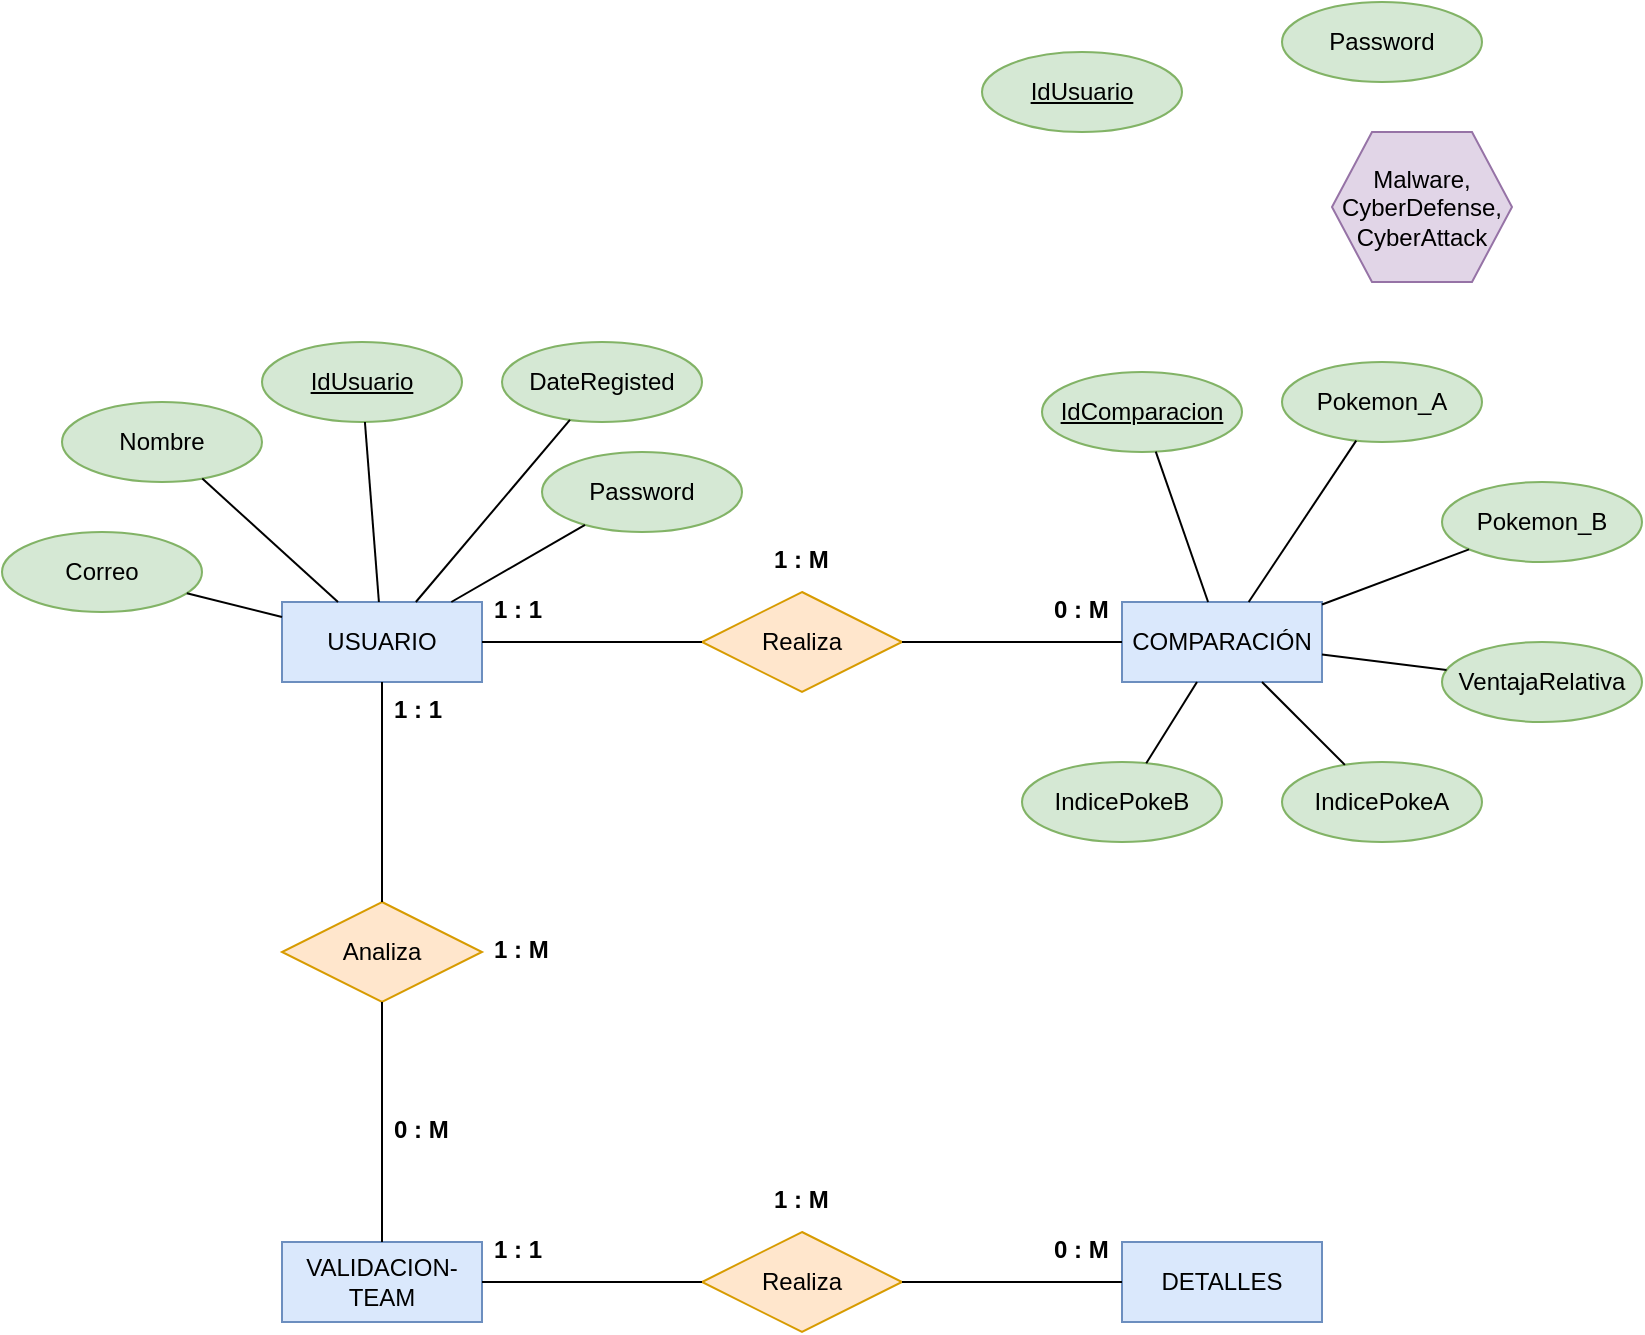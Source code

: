 <mxfile version="26.2.14">
  <diagram name="Página-1" id="OPH9KYn_CsXsczrEvYEz">
    <mxGraphModel dx="1426" dy="806" grid="1" gridSize="10" guides="1" tooltips="1" connect="1" arrows="1" fold="1" page="1" pageScale="1" pageWidth="827" pageHeight="1169" math="0" shadow="0">
      <root>
        <mxCell id="0" />
        <mxCell id="1" parent="0" />
        <mxCell id="shOIpUSCTICnsK9YS_UU-1" value="USUARIO" style="whiteSpace=wrap;html=1;align=center;fillColor=#dae8fc;strokeColor=#6c8ebf;" vertex="1" parent="1">
          <mxGeometry x="140" y="320" width="100" height="40" as="geometry" />
        </mxCell>
        <mxCell id="shOIpUSCTICnsK9YS_UU-3" value="Malware,&lt;div&gt;CyberDefense,&lt;/div&gt;&lt;div&gt;CyberAttack&lt;/div&gt;" style="shape=hexagon;perimeter=hexagonPerimeter2;whiteSpace=wrap;html=1;fixedSize=1;fillColor=#e1d5e7;strokeColor=#9673a6;" vertex="1" parent="1">
          <mxGeometry x="665" y="85" width="90" height="75" as="geometry" />
        </mxCell>
        <mxCell id="shOIpUSCTICnsK9YS_UU-5" value="COMPARACIÓN" style="whiteSpace=wrap;html=1;align=center;fillColor=#dae8fc;strokeColor=#6c8ebf;" vertex="1" parent="1">
          <mxGeometry x="560" y="320" width="100" height="40" as="geometry" />
        </mxCell>
        <mxCell id="shOIpUSCTICnsK9YS_UU-8" value="1 : M" style="text;strokeColor=none;fillColor=none;spacingLeft=4;spacingRight=4;overflow=hidden;rotatable=0;points=[[0,0.5],[1,0.5]];portConstraint=eastwest;fontSize=12;whiteSpace=wrap;html=1;fontStyle=1" vertex="1" parent="1">
          <mxGeometry x="380" y="285" width="40" height="30" as="geometry" />
        </mxCell>
        <mxCell id="shOIpUSCTICnsK9YS_UU-14" value="Password" style="ellipse;whiteSpace=wrap;html=1;align=center;fillColor=#d5e8d4;strokeColor=#82b366;" vertex="1" parent="1">
          <mxGeometry x="640" y="20" width="100" height="40" as="geometry" />
        </mxCell>
        <mxCell id="shOIpUSCTICnsK9YS_UU-43" value="VALIDACION-TEAM" style="whiteSpace=wrap;html=1;align=center;fillColor=#dae8fc;strokeColor=#6c8ebf;" vertex="1" parent="1">
          <mxGeometry x="140" y="640" width="100" height="40" as="geometry" />
        </mxCell>
        <mxCell id="shOIpUSCTICnsK9YS_UU-44" value="DETALLES" style="whiteSpace=wrap;html=1;align=center;fillColor=#dae8fc;strokeColor=#6c8ebf;" vertex="1" parent="1">
          <mxGeometry x="560" y="640" width="100" height="40" as="geometry" />
        </mxCell>
        <mxCell id="shOIpUSCTICnsK9YS_UU-45" value="Realiza" style="shape=rhombus;perimeter=rhombusPerimeter;whiteSpace=wrap;html=1;align=center;fillColor=#ffe6cc;strokeColor=#d79b00;" vertex="1" parent="1">
          <mxGeometry x="350" y="315" width="100" height="50" as="geometry" />
        </mxCell>
        <mxCell id="shOIpUSCTICnsK9YS_UU-46" value="Analiza" style="shape=rhombus;perimeter=rhombusPerimeter;whiteSpace=wrap;html=1;align=center;fillColor=#ffe6cc;strokeColor=#d79b00;" vertex="1" parent="1">
          <mxGeometry x="140" y="470" width="100" height="50" as="geometry" />
        </mxCell>
        <mxCell id="shOIpUSCTICnsK9YS_UU-47" value="Realiza" style="shape=rhombus;perimeter=rhombusPerimeter;whiteSpace=wrap;html=1;align=center;fillColor=#ffe6cc;strokeColor=#d79b00;" vertex="1" parent="1">
          <mxGeometry x="350" y="635" width="100" height="50" as="geometry" />
        </mxCell>
        <mxCell id="shOIpUSCTICnsK9YS_UU-49" value="" style="endArrow=none;html=1;rounded=0;" edge="1" parent="1" source="shOIpUSCTICnsK9YS_UU-1" target="shOIpUSCTICnsK9YS_UU-45">
          <mxGeometry relative="1" as="geometry">
            <mxPoint x="330" y="390" as="sourcePoint" />
            <mxPoint x="490" y="390" as="targetPoint" />
          </mxGeometry>
        </mxCell>
        <mxCell id="shOIpUSCTICnsK9YS_UU-50" value="" style="endArrow=none;html=1;rounded=0;" edge="1" parent="1" source="shOIpUSCTICnsK9YS_UU-45" target="shOIpUSCTICnsK9YS_UU-5">
          <mxGeometry relative="1" as="geometry">
            <mxPoint x="530" y="410" as="sourcePoint" />
            <mxPoint x="690" y="410" as="targetPoint" />
          </mxGeometry>
        </mxCell>
        <mxCell id="shOIpUSCTICnsK9YS_UU-51" value="" style="endArrow=none;html=1;rounded=0;" edge="1" parent="1" source="shOIpUSCTICnsK9YS_UU-1" target="shOIpUSCTICnsK9YS_UU-46">
          <mxGeometry relative="1" as="geometry">
            <mxPoint x="310" y="420" as="sourcePoint" />
            <mxPoint x="470" y="420" as="targetPoint" />
          </mxGeometry>
        </mxCell>
        <mxCell id="shOIpUSCTICnsK9YS_UU-52" value="" style="endArrow=none;html=1;rounded=0;" edge="1" parent="1" source="shOIpUSCTICnsK9YS_UU-46" target="shOIpUSCTICnsK9YS_UU-43">
          <mxGeometry relative="1" as="geometry">
            <mxPoint x="370" y="530" as="sourcePoint" />
            <mxPoint x="530" y="530" as="targetPoint" />
          </mxGeometry>
        </mxCell>
        <mxCell id="shOIpUSCTICnsK9YS_UU-55" value="1 : M" style="text;strokeColor=none;fillColor=none;spacingLeft=4;spacingRight=4;overflow=hidden;rotatable=0;points=[[0,0.5],[1,0.5]];portConstraint=eastwest;fontSize=12;whiteSpace=wrap;html=1;fontStyle=1" vertex="1" parent="1">
          <mxGeometry x="240" y="480" width="40" height="30" as="geometry" />
        </mxCell>
        <mxCell id="shOIpUSCTICnsK9YS_UU-56" value="1 : M" style="text;strokeColor=none;fillColor=none;spacingLeft=4;spacingRight=4;overflow=hidden;rotatable=0;points=[[0,0.5],[1,0.5]];portConstraint=eastwest;fontSize=12;whiteSpace=wrap;html=1;fontStyle=1" vertex="1" parent="1">
          <mxGeometry x="380" y="605" width="40" height="30" as="geometry" />
        </mxCell>
        <mxCell id="shOIpUSCTICnsK9YS_UU-57" value="1 : 1" style="text;strokeColor=none;fillColor=none;spacingLeft=4;spacingRight=4;overflow=hidden;rotatable=0;points=[[0,0.5],[1,0.5]];portConstraint=eastwest;fontSize=12;whiteSpace=wrap;html=1;fontStyle=1" vertex="1" parent="1">
          <mxGeometry x="240" y="310" width="40" height="30" as="geometry" />
        </mxCell>
        <mxCell id="shOIpUSCTICnsK9YS_UU-58" value="0 : M" style="text;strokeColor=none;fillColor=none;spacingLeft=4;spacingRight=4;overflow=hidden;rotatable=0;points=[[0,0.5],[1,0.5]];portConstraint=eastwest;fontSize=12;whiteSpace=wrap;html=1;fontStyle=1" vertex="1" parent="1">
          <mxGeometry x="520" y="310" width="40" height="30" as="geometry" />
        </mxCell>
        <mxCell id="shOIpUSCTICnsK9YS_UU-59" value="1 : 1" style="text;strokeColor=none;fillColor=none;spacingLeft=4;spacingRight=4;overflow=hidden;rotatable=0;points=[[0,0.5],[1,0.5]];portConstraint=eastwest;fontSize=12;whiteSpace=wrap;html=1;fontStyle=1" vertex="1" parent="1">
          <mxGeometry x="190" y="360" width="40" height="30" as="geometry" />
        </mxCell>
        <mxCell id="shOIpUSCTICnsK9YS_UU-60" value="0 : M" style="text;strokeColor=none;fillColor=none;spacingLeft=4;spacingRight=4;overflow=hidden;rotatable=0;points=[[0,0.5],[1,0.5]];portConstraint=eastwest;fontSize=12;whiteSpace=wrap;html=1;fontStyle=1" vertex="1" parent="1">
          <mxGeometry x="190" y="570" width="40" height="30" as="geometry" />
        </mxCell>
        <mxCell id="shOIpUSCTICnsK9YS_UU-62" value="1 : 1" style="text;strokeColor=none;fillColor=none;spacingLeft=4;spacingRight=4;overflow=hidden;rotatable=0;points=[[0,0.5],[1,0.5]];portConstraint=eastwest;fontSize=12;whiteSpace=wrap;html=1;fontStyle=1" vertex="1" parent="1">
          <mxGeometry x="240" y="630" width="40" height="30" as="geometry" />
        </mxCell>
        <mxCell id="shOIpUSCTICnsK9YS_UU-63" value="" style="endArrow=none;html=1;rounded=0;" edge="1" parent="1" source="shOIpUSCTICnsK9YS_UU-43" target="shOIpUSCTICnsK9YS_UU-47">
          <mxGeometry relative="1" as="geometry">
            <mxPoint x="160" y="710" as="sourcePoint" />
            <mxPoint x="320" y="710" as="targetPoint" />
          </mxGeometry>
        </mxCell>
        <mxCell id="shOIpUSCTICnsK9YS_UU-64" value="" style="endArrow=none;html=1;rounded=0;" edge="1" parent="1" source="shOIpUSCTICnsK9YS_UU-47" target="shOIpUSCTICnsK9YS_UU-44">
          <mxGeometry relative="1" as="geometry">
            <mxPoint x="540" y="720" as="sourcePoint" />
            <mxPoint x="700" y="720" as="targetPoint" />
          </mxGeometry>
        </mxCell>
        <mxCell id="shOIpUSCTICnsK9YS_UU-65" value="0 : M" style="text;strokeColor=none;fillColor=none;spacingLeft=4;spacingRight=4;overflow=hidden;rotatable=0;points=[[0,0.5],[1,0.5]];portConstraint=eastwest;fontSize=12;whiteSpace=wrap;html=1;fontStyle=1" vertex="1" parent="1">
          <mxGeometry x="520" y="630" width="40" height="30" as="geometry" />
        </mxCell>
        <mxCell id="shOIpUSCTICnsK9YS_UU-66" value="IdUsuario" style="ellipse;whiteSpace=wrap;html=1;align=center;fontStyle=4;fillColor=#d5e8d4;strokeColor=#82b366;" vertex="1" parent="1">
          <mxGeometry x="130" y="190" width="100" height="40" as="geometry" />
        </mxCell>
        <mxCell id="shOIpUSCTICnsK9YS_UU-67" value="Nombre" style="ellipse;whiteSpace=wrap;html=1;align=center;fillColor=#d5e8d4;strokeColor=#82b366;" vertex="1" parent="1">
          <mxGeometry x="30" y="220" width="100" height="40" as="geometry" />
        </mxCell>
        <mxCell id="shOIpUSCTICnsK9YS_UU-68" value="IdUsuario" style="ellipse;whiteSpace=wrap;html=1;align=center;fontStyle=4;fillColor=#d5e8d4;strokeColor=#82b366;" vertex="1" parent="1">
          <mxGeometry x="490" y="45" width="100" height="40" as="geometry" />
        </mxCell>
        <mxCell id="shOIpUSCTICnsK9YS_UU-69" value="Correo" style="ellipse;whiteSpace=wrap;html=1;align=center;fillColor=#d5e8d4;strokeColor=#82b366;" vertex="1" parent="1">
          <mxGeometry y="285" width="100" height="40" as="geometry" />
        </mxCell>
        <mxCell id="shOIpUSCTICnsK9YS_UU-70" value="Password" style="ellipse;whiteSpace=wrap;html=1;align=center;fillColor=#d5e8d4;strokeColor=#82b366;" vertex="1" parent="1">
          <mxGeometry x="270" y="245" width="100" height="40" as="geometry" />
        </mxCell>
        <mxCell id="shOIpUSCTICnsK9YS_UU-71" value="DateRegisted" style="ellipse;whiteSpace=wrap;html=1;align=center;fillColor=#d5e8d4;strokeColor=#82b366;" vertex="1" parent="1">
          <mxGeometry x="250" y="190" width="100" height="40" as="geometry" />
        </mxCell>
        <mxCell id="shOIpUSCTICnsK9YS_UU-72" value="" style="endArrow=none;html=1;rounded=0;" edge="1" parent="1" source="shOIpUSCTICnsK9YS_UU-69" target="shOIpUSCTICnsK9YS_UU-1">
          <mxGeometry relative="1" as="geometry">
            <mxPoint x="130" y="280" as="sourcePoint" />
            <mxPoint x="290" y="280" as="targetPoint" />
          </mxGeometry>
        </mxCell>
        <mxCell id="shOIpUSCTICnsK9YS_UU-73" value="" style="endArrow=none;html=1;rounded=0;" edge="1" parent="1" source="shOIpUSCTICnsK9YS_UU-67" target="shOIpUSCTICnsK9YS_UU-1">
          <mxGeometry relative="1" as="geometry">
            <mxPoint x="130" y="240" as="sourcePoint" />
            <mxPoint x="290" y="240" as="targetPoint" />
          </mxGeometry>
        </mxCell>
        <mxCell id="shOIpUSCTICnsK9YS_UU-74" value="" style="endArrow=none;html=1;rounded=0;" edge="1" parent="1" source="shOIpUSCTICnsK9YS_UU-66" target="shOIpUSCTICnsK9YS_UU-1">
          <mxGeometry relative="1" as="geometry">
            <mxPoint x="180" y="220" as="sourcePoint" />
            <mxPoint x="340" y="220" as="targetPoint" />
          </mxGeometry>
        </mxCell>
        <mxCell id="shOIpUSCTICnsK9YS_UU-75" value="" style="endArrow=none;html=1;rounded=0;" edge="1" parent="1" source="shOIpUSCTICnsK9YS_UU-1" target="shOIpUSCTICnsK9YS_UU-71">
          <mxGeometry relative="1" as="geometry">
            <mxPoint x="220" y="230" as="sourcePoint" />
            <mxPoint x="380" y="230" as="targetPoint" />
          </mxGeometry>
        </mxCell>
        <mxCell id="shOIpUSCTICnsK9YS_UU-76" value="" style="endArrow=none;html=1;rounded=0;" edge="1" parent="1" source="shOIpUSCTICnsK9YS_UU-1" target="shOIpUSCTICnsK9YS_UU-70">
          <mxGeometry relative="1" as="geometry">
            <mxPoint x="390" y="240" as="sourcePoint" />
            <mxPoint x="550" y="240" as="targetPoint" />
          </mxGeometry>
        </mxCell>
        <mxCell id="shOIpUSCTICnsK9YS_UU-77" value="IdComparacion" style="ellipse;whiteSpace=wrap;html=1;align=center;fontStyle=4;fillColor=#d5e8d4;strokeColor=#82b366;" vertex="1" parent="1">
          <mxGeometry x="520" y="205" width="100" height="40" as="geometry" />
        </mxCell>
        <mxCell id="shOIpUSCTICnsK9YS_UU-78" value="Pokemon_A" style="ellipse;whiteSpace=wrap;html=1;align=center;fillColor=#d5e8d4;strokeColor=#82b366;" vertex="1" parent="1">
          <mxGeometry x="640" y="200" width="100" height="40" as="geometry" />
        </mxCell>
        <mxCell id="shOIpUSCTICnsK9YS_UU-79" value="Pokemon_B" style="ellipse;whiteSpace=wrap;html=1;align=center;fillColor=#d5e8d4;strokeColor=#82b366;" vertex="1" parent="1">
          <mxGeometry x="720" y="260" width="100" height="40" as="geometry" />
        </mxCell>
        <mxCell id="shOIpUSCTICnsK9YS_UU-80" value="" style="endArrow=none;html=1;rounded=0;" edge="1" parent="1" source="shOIpUSCTICnsK9YS_UU-77" target="shOIpUSCTICnsK9YS_UU-5">
          <mxGeometry relative="1" as="geometry">
            <mxPoint x="680" y="280" as="sourcePoint" />
            <mxPoint x="840" y="280" as="targetPoint" />
          </mxGeometry>
        </mxCell>
        <mxCell id="shOIpUSCTICnsK9YS_UU-81" value="" style="endArrow=none;html=1;rounded=0;" edge="1" parent="1" source="shOIpUSCTICnsK9YS_UU-5" target="shOIpUSCTICnsK9YS_UU-78">
          <mxGeometry relative="1" as="geometry">
            <mxPoint x="680" y="280" as="sourcePoint" />
            <mxPoint x="840" y="280" as="targetPoint" />
          </mxGeometry>
        </mxCell>
        <mxCell id="shOIpUSCTICnsK9YS_UU-82" value="VentajaRelativa" style="ellipse;whiteSpace=wrap;html=1;align=center;fillColor=#d5e8d4;strokeColor=#82b366;" vertex="1" parent="1">
          <mxGeometry x="720" y="340" width="100" height="40" as="geometry" />
        </mxCell>
        <mxCell id="shOIpUSCTICnsK9YS_UU-83" value="IndicePokeA" style="ellipse;whiteSpace=wrap;html=1;align=center;fillColor=#d5e8d4;strokeColor=#82b366;" vertex="1" parent="1">
          <mxGeometry x="640" y="400" width="100" height="40" as="geometry" />
        </mxCell>
        <mxCell id="shOIpUSCTICnsK9YS_UU-84" value="IndicePokeB" style="ellipse;whiteSpace=wrap;html=1;align=center;fillColor=#d5e8d4;strokeColor=#82b366;" vertex="1" parent="1">
          <mxGeometry x="510" y="400" width="100" height="40" as="geometry" />
        </mxCell>
        <mxCell id="shOIpUSCTICnsK9YS_UU-85" value="" style="endArrow=none;html=1;rounded=0;" edge="1" parent="1" source="shOIpUSCTICnsK9YS_UU-5" target="shOIpUSCTICnsK9YS_UU-79">
          <mxGeometry relative="1" as="geometry">
            <mxPoint x="660" y="320" as="sourcePoint" />
            <mxPoint x="820" y="320" as="targetPoint" />
          </mxGeometry>
        </mxCell>
        <mxCell id="shOIpUSCTICnsK9YS_UU-86" value="" style="endArrow=none;html=1;rounded=0;" edge="1" parent="1" source="shOIpUSCTICnsK9YS_UU-5" target="shOIpUSCTICnsK9YS_UU-84">
          <mxGeometry relative="1" as="geometry">
            <mxPoint x="590" y="390" as="sourcePoint" />
            <mxPoint x="750" y="390" as="targetPoint" />
          </mxGeometry>
        </mxCell>
        <mxCell id="shOIpUSCTICnsK9YS_UU-87" value="" style="endArrow=none;html=1;rounded=0;" edge="1" parent="1" source="shOIpUSCTICnsK9YS_UU-5" target="shOIpUSCTICnsK9YS_UU-83">
          <mxGeometry relative="1" as="geometry">
            <mxPoint x="670" y="370" as="sourcePoint" />
            <mxPoint x="830" y="370" as="targetPoint" />
          </mxGeometry>
        </mxCell>
        <mxCell id="shOIpUSCTICnsK9YS_UU-88" value="" style="endArrow=none;html=1;rounded=0;" edge="1" parent="1" source="shOIpUSCTICnsK9YS_UU-5" target="shOIpUSCTICnsK9YS_UU-82">
          <mxGeometry relative="1" as="geometry">
            <mxPoint x="700" y="340" as="sourcePoint" />
            <mxPoint x="860" y="340" as="targetPoint" />
          </mxGeometry>
        </mxCell>
      </root>
    </mxGraphModel>
  </diagram>
</mxfile>
